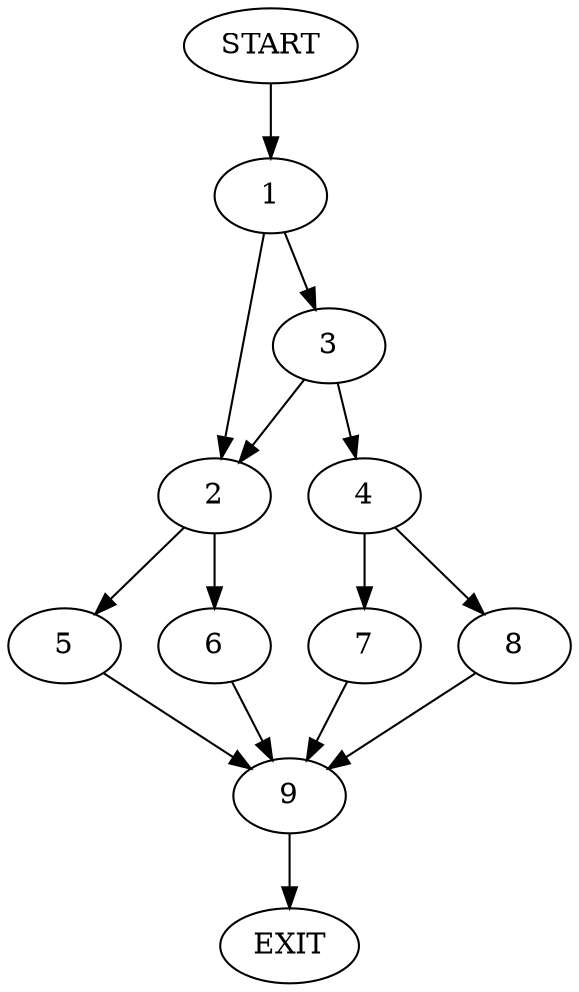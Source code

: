 digraph {
0 [label="START"]
10 [label="EXIT"]
0 -> 1
1 -> 2
1 -> 3
3 -> 2
3 -> 4
2 -> 5
2 -> 6
4 -> 7
4 -> 8
5 -> 9
6 -> 9
9 -> 10
8 -> 9
7 -> 9
}
